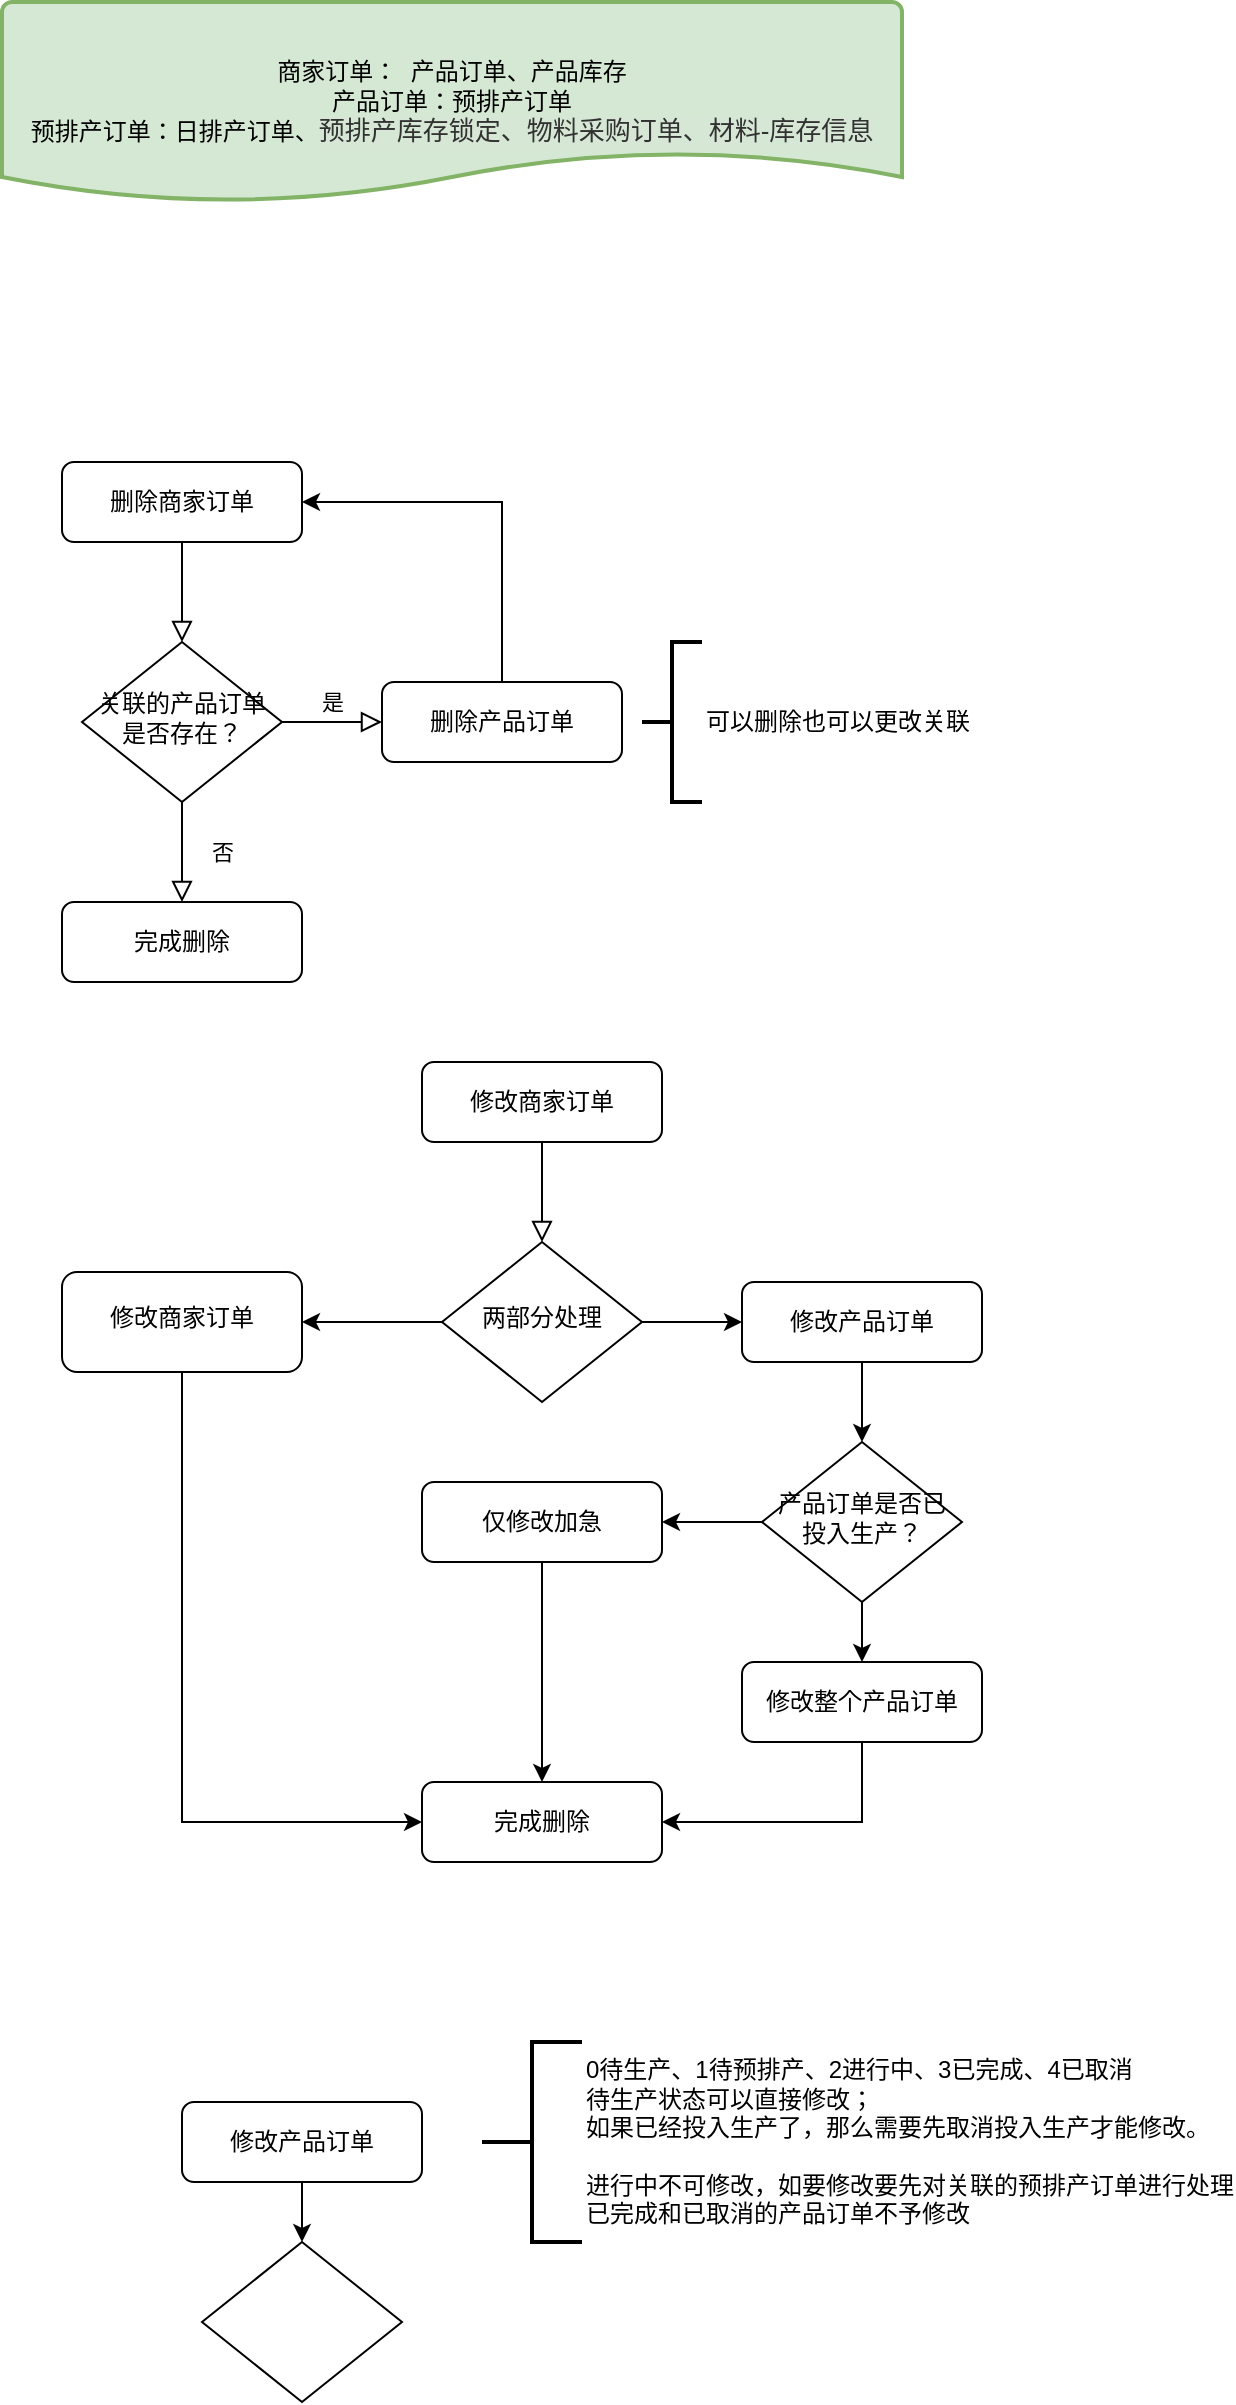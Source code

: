 <mxfile version="17.1.3" type="github">
  <diagram id="C5RBs43oDa-KdzZeNtuy" name="Page-1">
    <mxGraphModel dx="1038" dy="1716" grid="1" gridSize="10" guides="1" tooltips="1" connect="1" arrows="1" fold="1" page="1" pageScale="1" pageWidth="827" pageHeight="1169" math="0" shadow="0">
      <root>
        <mxCell id="WIyWlLk6GJQsqaUBKTNV-0" />
        <mxCell id="WIyWlLk6GJQsqaUBKTNV-1" parent="WIyWlLk6GJQsqaUBKTNV-0" />
        <mxCell id="WIyWlLk6GJQsqaUBKTNV-2" value="" style="rounded=0;html=1;jettySize=auto;orthogonalLoop=1;fontSize=11;endArrow=block;endFill=0;endSize=8;strokeWidth=1;shadow=0;labelBackgroundColor=none;edgeStyle=orthogonalEdgeStyle;" parent="WIyWlLk6GJQsqaUBKTNV-1" source="WIyWlLk6GJQsqaUBKTNV-3" target="WIyWlLk6GJQsqaUBKTNV-6" edge="1">
          <mxGeometry relative="1" as="geometry" />
        </mxCell>
        <mxCell id="WIyWlLk6GJQsqaUBKTNV-3" value="删除商家订单" style="rounded=1;whiteSpace=wrap;html=1;fontSize=12;glass=0;strokeWidth=1;shadow=0;" parent="WIyWlLk6GJQsqaUBKTNV-1" vertex="1">
          <mxGeometry x="120" y="-890" width="120" height="40" as="geometry" />
        </mxCell>
        <mxCell id="WIyWlLk6GJQsqaUBKTNV-4" value="否" style="rounded=0;html=1;jettySize=auto;orthogonalLoop=1;fontSize=11;endArrow=block;endFill=0;endSize=8;strokeWidth=1;shadow=0;labelBackgroundColor=none;edgeStyle=orthogonalEdgeStyle;entryX=0.5;entryY=0;entryDx=0;entryDy=0;" parent="WIyWlLk6GJQsqaUBKTNV-1" source="WIyWlLk6GJQsqaUBKTNV-6" target="WIyWlLk6GJQsqaUBKTNV-11" edge="1">
          <mxGeometry y="20" relative="1" as="geometry">
            <mxPoint as="offset" />
            <mxPoint x="180" y="-680" as="targetPoint" />
          </mxGeometry>
        </mxCell>
        <mxCell id="WIyWlLk6GJQsqaUBKTNV-5" value="是" style="edgeStyle=orthogonalEdgeStyle;rounded=0;html=1;jettySize=auto;orthogonalLoop=1;fontSize=11;endArrow=block;endFill=0;endSize=8;strokeWidth=1;shadow=0;labelBackgroundColor=none;" parent="WIyWlLk6GJQsqaUBKTNV-1" source="WIyWlLk6GJQsqaUBKTNV-6" target="WIyWlLk6GJQsqaUBKTNV-7" edge="1">
          <mxGeometry y="10" relative="1" as="geometry">
            <mxPoint as="offset" />
          </mxGeometry>
        </mxCell>
        <mxCell id="WIyWlLk6GJQsqaUBKTNV-6" value="关联的产品订单是否存在？" style="rhombus;whiteSpace=wrap;html=1;shadow=0;fontFamily=Helvetica;fontSize=12;align=center;strokeWidth=1;spacing=6;spacingTop=-4;" parent="WIyWlLk6GJQsqaUBKTNV-1" vertex="1">
          <mxGeometry x="130" y="-800" width="100" height="80" as="geometry" />
        </mxCell>
        <mxCell id="bhtRpw5px7U3JFPzSxyA-8" style="edgeStyle=orthogonalEdgeStyle;rounded=0;orthogonalLoop=1;jettySize=auto;html=1;entryX=1;entryY=0.5;entryDx=0;entryDy=0;" parent="WIyWlLk6GJQsqaUBKTNV-1" source="WIyWlLk6GJQsqaUBKTNV-7" target="WIyWlLk6GJQsqaUBKTNV-3" edge="1">
          <mxGeometry relative="1" as="geometry">
            <Array as="points">
              <mxPoint x="340" y="-870" />
            </Array>
          </mxGeometry>
        </mxCell>
        <mxCell id="WIyWlLk6GJQsqaUBKTNV-7" value="删除产品订单" style="rounded=1;whiteSpace=wrap;html=1;fontSize=12;glass=0;strokeWidth=1;shadow=0;" parent="WIyWlLk6GJQsqaUBKTNV-1" vertex="1">
          <mxGeometry x="280" y="-780" width="120" height="40" as="geometry" />
        </mxCell>
        <mxCell id="WIyWlLk6GJQsqaUBKTNV-11" value="完成删除" style="rounded=1;whiteSpace=wrap;html=1;fontSize=12;glass=0;strokeWidth=1;shadow=0;" parent="WIyWlLk6GJQsqaUBKTNV-1" vertex="1">
          <mxGeometry x="120" y="-670" width="120" height="40" as="geometry" />
        </mxCell>
        <mxCell id="bhtRpw5px7U3JFPzSxyA-3" value="商家订单：&amp;nbsp; 产品订单、产品库存&lt;br&gt;产品订单：预排产订单&lt;br&gt;预排产订单：日排产订单、&lt;span style=&quot;color: rgb(50 , 50 , 50) ; font-size: 13px ; background-color: rgba(255 , 255 , 255 , 0.01)&quot;&gt;预排产库存锁定、物料采购订单、&lt;/span&gt;&lt;span style=&quot;color: rgb(50 , 50 , 50) ; font-size: 13px ; background-color: rgba(255 , 255 , 255 , 0.01)&quot;&gt;材料-库存信息&lt;/span&gt;" style="strokeWidth=2;html=1;shape=mxgraph.flowchart.document2;whiteSpace=wrap;size=0.25;fillColor=#d5e8d4;strokeColor=#82b366;" parent="WIyWlLk6GJQsqaUBKTNV-1" vertex="1">
          <mxGeometry x="90" y="-1120" width="450" height="100" as="geometry" />
        </mxCell>
        <mxCell id="bhtRpw5px7U3JFPzSxyA-5" value="可以删除也可以更改关联" style="strokeWidth=2;html=1;shape=mxgraph.flowchart.annotation_2;align=left;labelPosition=right;pointerEvents=1;" parent="WIyWlLk6GJQsqaUBKTNV-1" vertex="1">
          <mxGeometry x="410" y="-800" width="30" height="80" as="geometry" />
        </mxCell>
        <mxCell id="e_4AayXEStNU0mehBLRU-0" value="" style="rounded=0;html=1;jettySize=auto;orthogonalLoop=1;fontSize=11;endArrow=block;endFill=0;endSize=8;strokeWidth=1;shadow=0;labelBackgroundColor=none;edgeStyle=orthogonalEdgeStyle;" parent="WIyWlLk6GJQsqaUBKTNV-1" source="e_4AayXEStNU0mehBLRU-1" target="e_4AayXEStNU0mehBLRU-4" edge="1">
          <mxGeometry relative="1" as="geometry" />
        </mxCell>
        <mxCell id="e_4AayXEStNU0mehBLRU-1" value="修改商家订单" style="rounded=1;whiteSpace=wrap;html=1;fontSize=12;glass=0;strokeWidth=1;shadow=0;" parent="WIyWlLk6GJQsqaUBKTNV-1" vertex="1">
          <mxGeometry x="300" y="-590" width="120" height="40" as="geometry" />
        </mxCell>
        <mxCell id="e_4AayXEStNU0mehBLRU-10" value="" style="edgeStyle=orthogonalEdgeStyle;rounded=0;orthogonalLoop=1;jettySize=auto;html=1;" parent="WIyWlLk6GJQsqaUBKTNV-1" source="e_4AayXEStNU0mehBLRU-4" target="e_4AayXEStNU0mehBLRU-9" edge="1">
          <mxGeometry relative="1" as="geometry" />
        </mxCell>
        <mxCell id="e_4AayXEStNU0mehBLRU-11" value="" style="edgeStyle=orthogonalEdgeStyle;rounded=0;orthogonalLoop=1;jettySize=auto;html=1;" parent="WIyWlLk6GJQsqaUBKTNV-1" source="e_4AayXEStNU0mehBLRU-4" target="e_4AayXEStNU0mehBLRU-6" edge="1">
          <mxGeometry relative="1" as="geometry" />
        </mxCell>
        <mxCell id="e_4AayXEStNU0mehBLRU-4" value="两部分处理" style="rhombus;whiteSpace=wrap;html=1;shadow=0;fontFamily=Helvetica;fontSize=12;align=center;strokeWidth=1;spacing=6;spacingTop=-4;" parent="WIyWlLk6GJQsqaUBKTNV-1" vertex="1">
          <mxGeometry x="310" y="-500" width="100" height="80" as="geometry" />
        </mxCell>
        <mxCell id="e_4AayXEStNU0mehBLRU-18" style="edgeStyle=orthogonalEdgeStyle;rounded=0;orthogonalLoop=1;jettySize=auto;html=1;entryX=0.5;entryY=0;entryDx=0;entryDy=0;" parent="WIyWlLk6GJQsqaUBKTNV-1" source="e_4AayXEStNU0mehBLRU-6" target="e_4AayXEStNU0mehBLRU-15" edge="1">
          <mxGeometry relative="1" as="geometry" />
        </mxCell>
        <mxCell id="e_4AayXEStNU0mehBLRU-6" value="修改产品订单" style="rounded=1;whiteSpace=wrap;html=1;fontSize=12;glass=0;strokeWidth=1;shadow=0;" parent="WIyWlLk6GJQsqaUBKTNV-1" vertex="1">
          <mxGeometry x="460" y="-480" width="120" height="40" as="geometry" />
        </mxCell>
        <mxCell id="e_4AayXEStNU0mehBLRU-7" value="完成删除" style="rounded=1;whiteSpace=wrap;html=1;fontSize=12;glass=0;strokeWidth=1;shadow=0;" parent="WIyWlLk6GJQsqaUBKTNV-1" vertex="1">
          <mxGeometry x="300" y="-230" width="120" height="40" as="geometry" />
        </mxCell>
        <mxCell id="e_4AayXEStNU0mehBLRU-28" style="edgeStyle=orthogonalEdgeStyle;rounded=0;orthogonalLoop=1;jettySize=auto;html=1;entryX=0;entryY=0.5;entryDx=0;entryDy=0;" parent="WIyWlLk6GJQsqaUBKTNV-1" source="e_4AayXEStNU0mehBLRU-9" target="e_4AayXEStNU0mehBLRU-7" edge="1">
          <mxGeometry relative="1" as="geometry">
            <mxPoint x="360" y="-270" as="targetPoint" />
            <Array as="points">
              <mxPoint x="180" y="-210" />
            </Array>
          </mxGeometry>
        </mxCell>
        <mxCell id="e_4AayXEStNU0mehBLRU-9" value="修改商家订单" style="rounded=1;whiteSpace=wrap;html=1;shadow=0;strokeWidth=1;spacing=6;spacingTop=-4;" parent="WIyWlLk6GJQsqaUBKTNV-1" vertex="1">
          <mxGeometry x="120" y="-485" width="120" height="50" as="geometry" />
        </mxCell>
        <mxCell id="e_4AayXEStNU0mehBLRU-23" value="" style="edgeStyle=orthogonalEdgeStyle;rounded=0;orthogonalLoop=1;jettySize=auto;html=1;" parent="WIyWlLk6GJQsqaUBKTNV-1" source="e_4AayXEStNU0mehBLRU-15" target="e_4AayXEStNU0mehBLRU-22" edge="1">
          <mxGeometry relative="1" as="geometry" />
        </mxCell>
        <mxCell id="e_4AayXEStNU0mehBLRU-25" value="" style="edgeStyle=orthogonalEdgeStyle;rounded=0;orthogonalLoop=1;jettySize=auto;html=1;" parent="WIyWlLk6GJQsqaUBKTNV-1" source="e_4AayXEStNU0mehBLRU-15" target="e_4AayXEStNU0mehBLRU-24" edge="1">
          <mxGeometry relative="1" as="geometry" />
        </mxCell>
        <mxCell id="e_4AayXEStNU0mehBLRU-15" value="产品订单是否已投入生产？" style="rhombus;whiteSpace=wrap;html=1;shadow=0;fontFamily=Helvetica;fontSize=12;align=center;strokeWidth=1;spacing=6;spacingTop=-4;" parent="WIyWlLk6GJQsqaUBKTNV-1" vertex="1">
          <mxGeometry x="470" y="-400" width="100" height="80" as="geometry" />
        </mxCell>
        <mxCell id="e_4AayXEStNU0mehBLRU-26" style="edgeStyle=orthogonalEdgeStyle;rounded=0;orthogonalLoop=1;jettySize=auto;html=1;" parent="WIyWlLk6GJQsqaUBKTNV-1" source="e_4AayXEStNU0mehBLRU-22" target="e_4AayXEStNU0mehBLRU-7" edge="1">
          <mxGeometry relative="1" as="geometry" />
        </mxCell>
        <mxCell id="e_4AayXEStNU0mehBLRU-22" value="仅修改加急" style="rounded=1;whiteSpace=wrap;html=1;fontSize=12;glass=0;strokeWidth=1;shadow=0;" parent="WIyWlLk6GJQsqaUBKTNV-1" vertex="1">
          <mxGeometry x="300" y="-380" width="120" height="40" as="geometry" />
        </mxCell>
        <mxCell id="e_4AayXEStNU0mehBLRU-30" style="edgeStyle=orthogonalEdgeStyle;rounded=0;orthogonalLoop=1;jettySize=auto;html=1;exitX=0.5;exitY=1;exitDx=0;exitDy=0;entryX=1;entryY=0.5;entryDx=0;entryDy=0;" parent="WIyWlLk6GJQsqaUBKTNV-1" source="e_4AayXEStNU0mehBLRU-24" target="e_4AayXEStNU0mehBLRU-7" edge="1">
          <mxGeometry relative="1" as="geometry" />
        </mxCell>
        <mxCell id="e_4AayXEStNU0mehBLRU-24" value="修改整个产品订单" style="rounded=1;whiteSpace=wrap;html=1;fontSize=12;glass=0;strokeWidth=1;shadow=0;" parent="WIyWlLk6GJQsqaUBKTNV-1" vertex="1">
          <mxGeometry x="460" y="-290" width="120" height="40" as="geometry" />
        </mxCell>
        <mxCell id="5FaI2_AjHvMNQ4dwPlwW-2" value="" style="edgeStyle=orthogonalEdgeStyle;rounded=0;orthogonalLoop=1;jettySize=auto;html=1;entryX=0.5;entryY=0;entryDx=0;entryDy=0;" edge="1" parent="WIyWlLk6GJQsqaUBKTNV-1" source="5FaI2_AjHvMNQ4dwPlwW-0" target="5FaI2_AjHvMNQ4dwPlwW-3">
          <mxGeometry relative="1" as="geometry">
            <mxPoint x="240" y="30" as="targetPoint" />
          </mxGeometry>
        </mxCell>
        <mxCell id="5FaI2_AjHvMNQ4dwPlwW-0" value="修改产品订单" style="rounded=1;whiteSpace=wrap;html=1;fontSize=12;glass=0;strokeWidth=1;shadow=0;" vertex="1" parent="WIyWlLk6GJQsqaUBKTNV-1">
          <mxGeometry x="180" y="-70" width="120" height="40" as="geometry" />
        </mxCell>
        <mxCell id="5FaI2_AjHvMNQ4dwPlwW-3" value="" style="rhombus;whiteSpace=wrap;html=1;shadow=0;fontFamily=Helvetica;fontSize=12;align=center;strokeWidth=1;spacing=6;spacingTop=-4;" vertex="1" parent="WIyWlLk6GJQsqaUBKTNV-1">
          <mxGeometry x="190" width="100" height="80" as="geometry" />
        </mxCell>
        <mxCell id="5FaI2_AjHvMNQ4dwPlwW-4" value="0待生产、1待预排产、2进行中、3已完成、4已取消&lt;br&gt;待生产状态可以直接修改；&lt;br&gt;如果已经投入生产了，那么需要先取消投入生产才能修改。&lt;br&gt;&lt;br&gt;进行中不可修改，如要修改要先对关联的预排产订单进行处理&lt;br&gt;已完成和已取消的产品订单不予修改" style="strokeWidth=2;html=1;shape=mxgraph.flowchart.annotation_2;align=left;labelPosition=right;pointerEvents=1;" vertex="1" parent="WIyWlLk6GJQsqaUBKTNV-1">
          <mxGeometry x="330" y="-100" width="50" height="100" as="geometry" />
        </mxCell>
      </root>
    </mxGraphModel>
  </diagram>
</mxfile>
